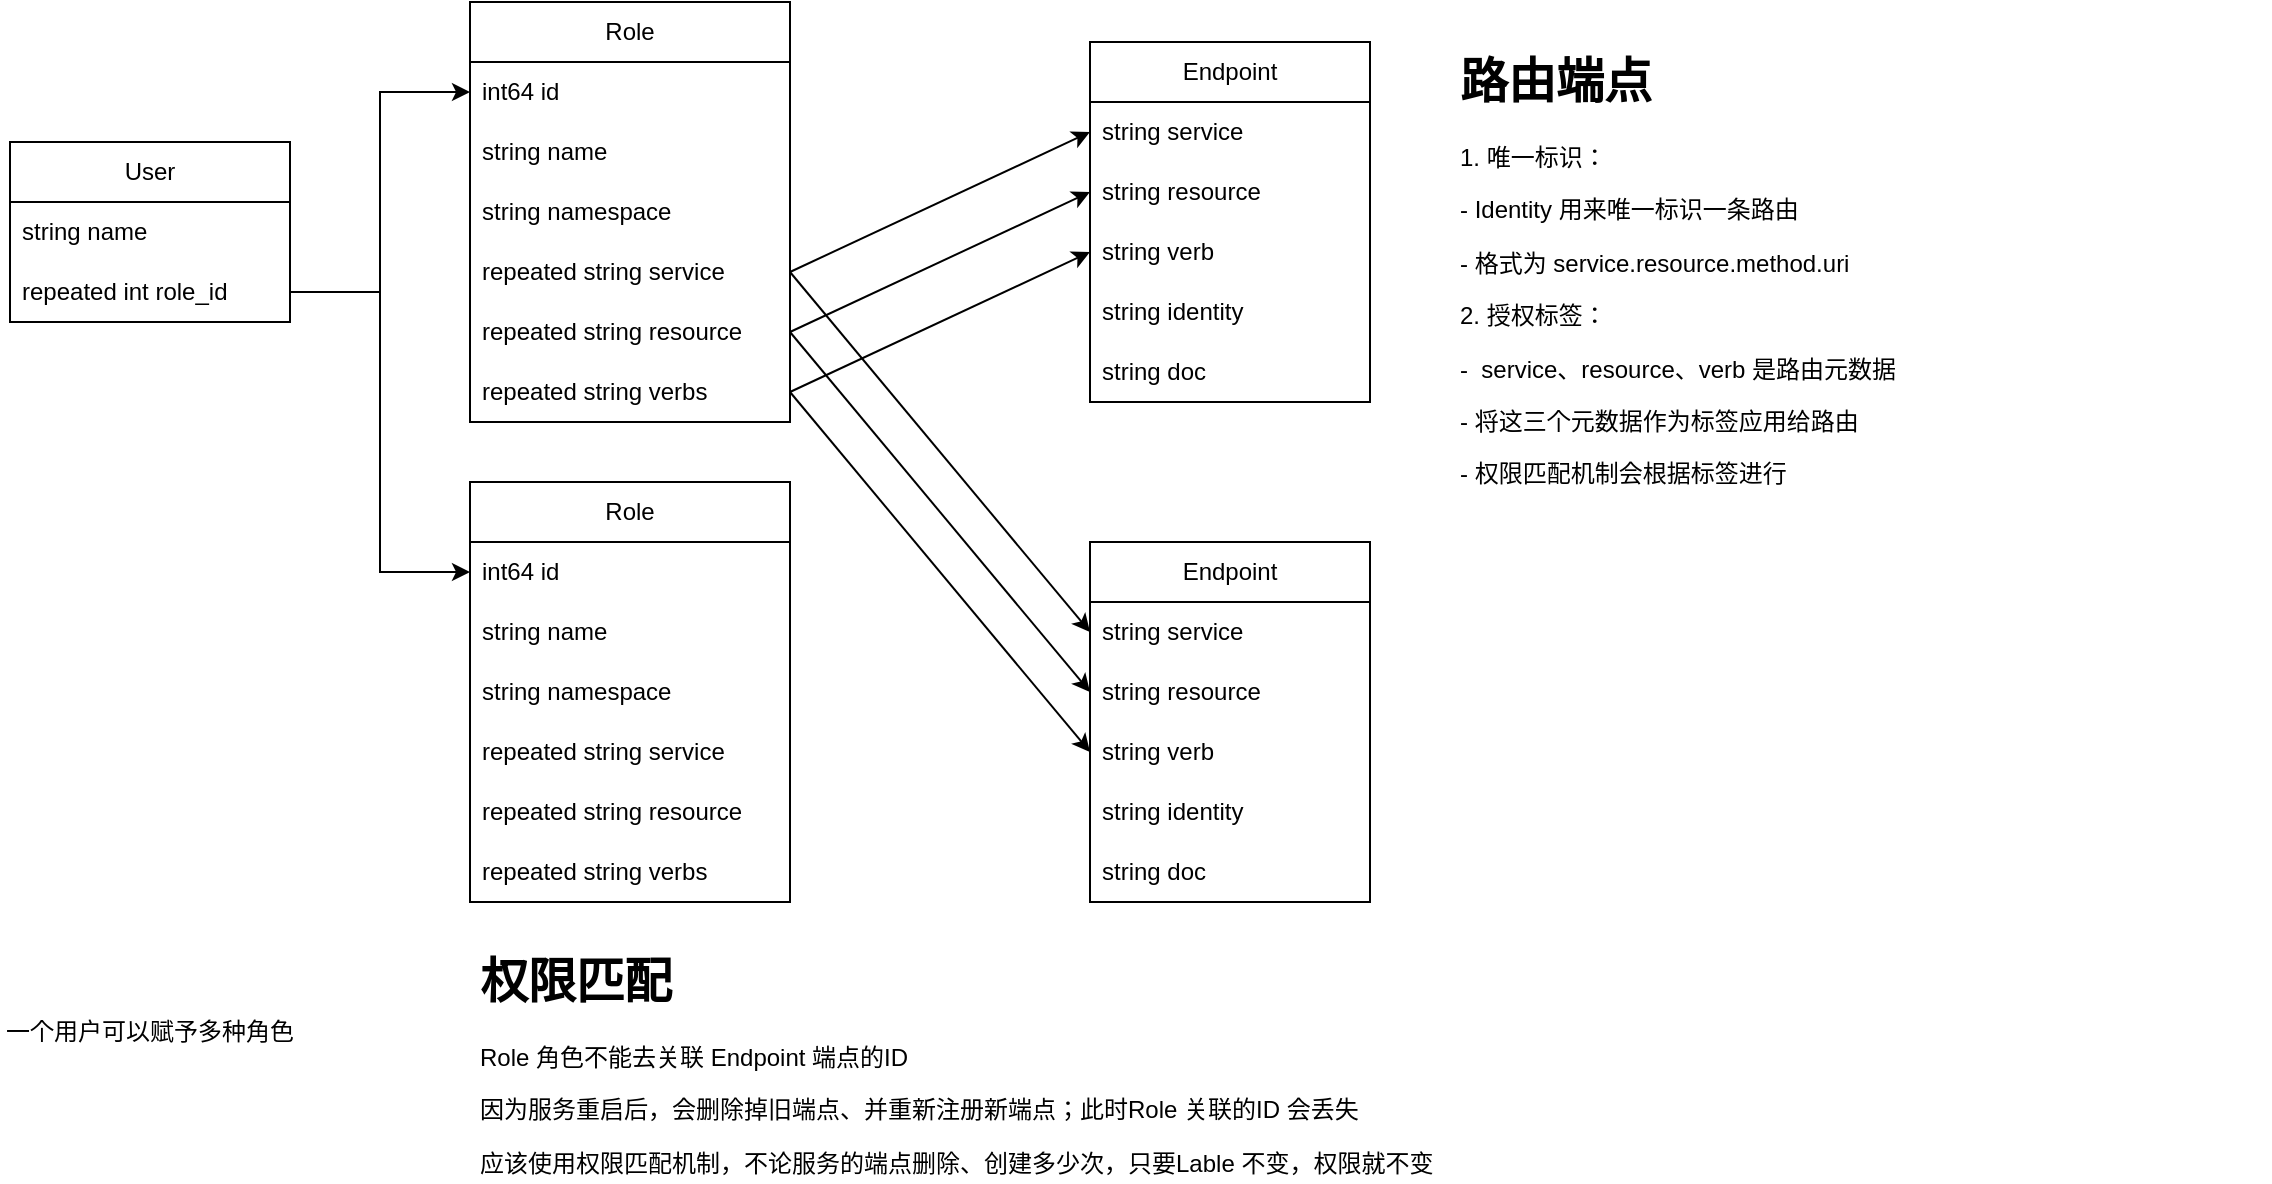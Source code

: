 <mxfile version="20.5.3" type="embed"><diagram id="9U9vTj_1QLf3KQhBxJZr" name="Page-1"><mxGraphModel dx="1146" dy="693" grid="1" gridSize="10" guides="1" tooltips="1" connect="1" arrows="1" fold="1" page="1" pageScale="1" pageWidth="850" pageHeight="1100" math="0" shadow="0"><root><mxCell id="0"/><mxCell id="1" parent="0"/><mxCell id="5" value="User" style="swimlane;fontStyle=0;childLayout=stackLayout;horizontal=1;startSize=30;horizontalStack=0;resizeParent=1;resizeParentMax=0;resizeLast=0;collapsible=1;marginBottom=0;whiteSpace=wrap;html=1;" parent="1" vertex="1"><mxGeometry x="50" y="210" width="140" height="90" as="geometry"/></mxCell><mxCell id="6" value="string name" style="text;strokeColor=none;fillColor=none;align=left;verticalAlign=middle;spacingLeft=4;spacingRight=4;overflow=hidden;points=[[0,0.5],[1,0.5]];portConstraint=eastwest;rotatable=0;whiteSpace=wrap;html=1;" parent="5" vertex="1"><mxGeometry y="30" width="140" height="30" as="geometry"/></mxCell><mxCell id="8" value="repeated int role_id" style="text;strokeColor=none;fillColor=none;align=left;verticalAlign=middle;spacingLeft=4;spacingRight=4;overflow=hidden;points=[[0,0.5],[1,0.5]];portConstraint=eastwest;rotatable=0;whiteSpace=wrap;html=1;" parent="5" vertex="1"><mxGeometry y="60" width="140" height="30" as="geometry"/></mxCell><mxCell id="10" value="Role" style="swimlane;fontStyle=0;childLayout=stackLayout;horizontal=1;startSize=30;horizontalStack=0;resizeParent=1;resizeParentMax=0;resizeLast=0;collapsible=1;marginBottom=0;whiteSpace=wrap;html=1;" parent="1" vertex="1"><mxGeometry x="280" y="140" width="160" height="210" as="geometry"/></mxCell><mxCell id="14" value="int64 id" style="text;strokeColor=none;fillColor=none;align=left;verticalAlign=middle;spacingLeft=4;spacingRight=4;overflow=hidden;points=[[0,0.5],[1,0.5]];portConstraint=eastwest;rotatable=0;whiteSpace=wrap;html=1;" parent="10" vertex="1"><mxGeometry y="30" width="160" height="30" as="geometry"/></mxCell><mxCell id="11" value="string name" style="text;strokeColor=none;fillColor=none;align=left;verticalAlign=middle;spacingLeft=4;spacingRight=4;overflow=hidden;points=[[0,0.5],[1,0.5]];portConstraint=eastwest;rotatable=0;whiteSpace=wrap;html=1;" parent="10" vertex="1"><mxGeometry y="60" width="160" height="30" as="geometry"/></mxCell><mxCell id="108" value="string namespace" style="text;strokeColor=none;fillColor=none;align=left;verticalAlign=middle;spacingLeft=4;spacingRight=4;overflow=hidden;points=[[0,0.5],[1,0.5]];portConstraint=eastwest;rotatable=0;whiteSpace=wrap;html=1;" parent="10" vertex="1"><mxGeometry y="90" width="160" height="30" as="geometry"/></mxCell><mxCell id="105" value="repeated string service" style="text;strokeColor=none;fillColor=none;align=left;verticalAlign=middle;spacingLeft=4;spacingRight=4;overflow=hidden;points=[[0,0.5],[1,0.5]];portConstraint=eastwest;rotatable=0;whiteSpace=wrap;html=1;" parent="10" vertex="1"><mxGeometry y="120" width="160" height="30" as="geometry"/></mxCell><mxCell id="106" value="repeated string resource" style="text;strokeColor=none;fillColor=none;align=left;verticalAlign=middle;spacingLeft=4;spacingRight=4;overflow=hidden;points=[[0,0.5],[1,0.5]];portConstraint=eastwest;rotatable=0;whiteSpace=wrap;html=1;" parent="10" vertex="1"><mxGeometry y="150" width="160" height="30" as="geometry"/></mxCell><mxCell id="107" value="repeated string verbs" style="text;strokeColor=none;fillColor=none;align=left;verticalAlign=middle;spacingLeft=4;spacingRight=4;overflow=hidden;points=[[0,0.5],[1,0.5]];portConstraint=eastwest;rotatable=0;whiteSpace=wrap;html=1;" parent="10" vertex="1"><mxGeometry y="180" width="160" height="30" as="geometry"/></mxCell><mxCell id="15" style="edgeStyle=orthogonalEdgeStyle;rounded=0;orthogonalLoop=1;jettySize=auto;html=1;" parent="1" source="8" target="14" edge="1"><mxGeometry relative="1" as="geometry"/></mxCell><mxCell id="67" value="一个用户可以赋予多种角色" style="text;html=1;strokeColor=none;fillColor=none;align=center;verticalAlign=middle;whiteSpace=wrap;rounded=0;" parent="1" vertex="1"><mxGeometry x="45" y="640" width="150" height="30" as="geometry"/></mxCell><mxCell id="77" value="Endpoint" style="swimlane;fontStyle=0;childLayout=stackLayout;horizontal=1;startSize=30;horizontalStack=0;resizeParent=1;resizeParentMax=0;resizeLast=0;collapsible=1;marginBottom=0;whiteSpace=wrap;html=1;" parent="1" vertex="1"><mxGeometry x="590" y="160" width="140" height="180" as="geometry"><mxRectangle x="760" y="460" width="90" height="30" as="alternateBounds"/></mxGeometry></mxCell><mxCell id="78" value="string service" style="text;strokeColor=none;fillColor=none;align=left;verticalAlign=middle;spacingLeft=4;spacingRight=4;overflow=hidden;points=[[0,0.5],[1,0.5]];portConstraint=eastwest;rotatable=0;whiteSpace=wrap;html=1;" parent="77" vertex="1"><mxGeometry y="30" width="140" height="30" as="geometry"/></mxCell><mxCell id="79" value="string resource" style="text;strokeColor=none;fillColor=none;align=left;verticalAlign=middle;spacingLeft=4;spacingRight=4;overflow=hidden;points=[[0,0.5],[1,0.5]];portConstraint=eastwest;rotatable=0;whiteSpace=wrap;html=1;" parent="77" vertex="1"><mxGeometry y="60" width="140" height="30" as="geometry"/></mxCell><mxCell id="80" value="string verb" style="text;strokeColor=none;fillColor=none;align=left;verticalAlign=middle;spacingLeft=4;spacingRight=4;overflow=hidden;points=[[0,0.5],[1,0.5]];portConstraint=eastwest;rotatable=0;whiteSpace=wrap;html=1;" parent="77" vertex="1"><mxGeometry y="90" width="140" height="30" as="geometry"/></mxCell><mxCell id="81" value="string identity" style="text;strokeColor=none;fillColor=none;align=left;verticalAlign=middle;spacingLeft=4;spacingRight=4;overflow=hidden;points=[[0,0.5],[1,0.5]];portConstraint=eastwest;rotatable=0;whiteSpace=wrap;html=1;" parent="77" vertex="1"><mxGeometry y="120" width="140" height="30" as="geometry"/></mxCell><mxCell id="130" value="string doc" style="text;strokeColor=none;fillColor=none;align=left;verticalAlign=middle;spacingLeft=4;spacingRight=4;overflow=hidden;points=[[0,0.5],[1,0.5]];portConstraint=eastwest;rotatable=0;whiteSpace=wrap;html=1;" parent="77" vertex="1"><mxGeometry y="150" width="140" height="30" as="geometry"/></mxCell><mxCell id="104" value="&lt;h1&gt;路由端点&lt;/h1&gt;&lt;p&gt;1. 唯一标识：&lt;/p&gt;&lt;p&gt;- Identity 用来唯一标识一条路由&lt;/p&gt;&lt;p&gt;- 格式为 service.resource.method.uri&lt;/p&gt;&lt;p&gt;2. 授权标签：&lt;/p&gt;&lt;p&gt;-&amp;nbsp; service、resource、verb 是路由元数据&lt;/p&gt;&lt;p&gt;- 将这三个元数据作为标签应用给路由&lt;/p&gt;&lt;p&gt;- 权限匹配机制会根据标签进行&lt;/p&gt;" style="text;html=1;strokeColor=none;fillColor=none;spacing=5;spacingTop=-20;whiteSpace=wrap;overflow=hidden;rounded=0;" parent="1" vertex="1"><mxGeometry x="770" y="160" width="410" height="240" as="geometry"/></mxCell><mxCell id="109" value="Role" style="swimlane;fontStyle=0;childLayout=stackLayout;horizontal=1;startSize=30;horizontalStack=0;resizeParent=1;resizeParentMax=0;resizeLast=0;collapsible=1;marginBottom=0;whiteSpace=wrap;html=1;" parent="1" vertex="1"><mxGeometry x="280" y="380" width="160" height="210" as="geometry"/></mxCell><mxCell id="110" value="int64 id" style="text;strokeColor=none;fillColor=none;align=left;verticalAlign=middle;spacingLeft=4;spacingRight=4;overflow=hidden;points=[[0,0.5],[1,0.5]];portConstraint=eastwest;rotatable=0;whiteSpace=wrap;html=1;" parent="109" vertex="1"><mxGeometry y="30" width="160" height="30" as="geometry"/></mxCell><mxCell id="111" value="string name" style="text;strokeColor=none;fillColor=none;align=left;verticalAlign=middle;spacingLeft=4;spacingRight=4;overflow=hidden;points=[[0,0.5],[1,0.5]];portConstraint=eastwest;rotatable=0;whiteSpace=wrap;html=1;" parent="109" vertex="1"><mxGeometry y="60" width="160" height="30" as="geometry"/></mxCell><mxCell id="112" value="string namespace" style="text;strokeColor=none;fillColor=none;align=left;verticalAlign=middle;spacingLeft=4;spacingRight=4;overflow=hidden;points=[[0,0.5],[1,0.5]];portConstraint=eastwest;rotatable=0;whiteSpace=wrap;html=1;" parent="109" vertex="1"><mxGeometry y="90" width="160" height="30" as="geometry"/></mxCell><mxCell id="113" value="repeated string service" style="text;strokeColor=none;fillColor=none;align=left;verticalAlign=middle;spacingLeft=4;spacingRight=4;overflow=hidden;points=[[0,0.5],[1,0.5]];portConstraint=eastwest;rotatable=0;whiteSpace=wrap;html=1;" parent="109" vertex="1"><mxGeometry y="120" width="160" height="30" as="geometry"/></mxCell><mxCell id="114" value="repeated string resource" style="text;strokeColor=none;fillColor=none;align=left;verticalAlign=middle;spacingLeft=4;spacingRight=4;overflow=hidden;points=[[0,0.5],[1,0.5]];portConstraint=eastwest;rotatable=0;whiteSpace=wrap;html=1;" parent="109" vertex="1"><mxGeometry y="150" width="160" height="30" as="geometry"/></mxCell><mxCell id="115" value="repeated string verbs" style="text;strokeColor=none;fillColor=none;align=left;verticalAlign=middle;spacingLeft=4;spacingRight=4;overflow=hidden;points=[[0,0.5],[1,0.5]];portConstraint=eastwest;rotatable=0;whiteSpace=wrap;html=1;" parent="109" vertex="1"><mxGeometry y="180" width="160" height="30" as="geometry"/></mxCell><mxCell id="116" style="edgeStyle=orthogonalEdgeStyle;rounded=0;orthogonalLoop=1;jettySize=auto;html=1;entryX=0;entryY=0.5;entryDx=0;entryDy=0;" parent="1" source="8" target="110" edge="1"><mxGeometry relative="1" as="geometry"/></mxCell><mxCell id="117" value="Endpoint" style="swimlane;fontStyle=0;childLayout=stackLayout;horizontal=1;startSize=30;horizontalStack=0;resizeParent=1;resizeParentMax=0;resizeLast=0;collapsible=1;marginBottom=0;whiteSpace=wrap;html=1;" parent="1" vertex="1"><mxGeometry x="590" y="410" width="140" height="180" as="geometry"><mxRectangle x="760" y="460" width="90" height="30" as="alternateBounds"/></mxGeometry></mxCell><mxCell id="118" value="string service" style="text;strokeColor=none;fillColor=none;align=left;verticalAlign=middle;spacingLeft=4;spacingRight=4;overflow=hidden;points=[[0,0.5],[1,0.5]];portConstraint=eastwest;rotatable=0;whiteSpace=wrap;html=1;" parent="117" vertex="1"><mxGeometry y="30" width="140" height="30" as="geometry"/></mxCell><mxCell id="119" value="string resource" style="text;strokeColor=none;fillColor=none;align=left;verticalAlign=middle;spacingLeft=4;spacingRight=4;overflow=hidden;points=[[0,0.5],[1,0.5]];portConstraint=eastwest;rotatable=0;whiteSpace=wrap;html=1;" parent="117" vertex="1"><mxGeometry y="60" width="140" height="30" as="geometry"/></mxCell><mxCell id="120" value="string verb" style="text;strokeColor=none;fillColor=none;align=left;verticalAlign=middle;spacingLeft=4;spacingRight=4;overflow=hidden;points=[[0,0.5],[1,0.5]];portConstraint=eastwest;rotatable=0;whiteSpace=wrap;html=1;" parent="117" vertex="1"><mxGeometry y="90" width="140" height="30" as="geometry"/></mxCell><mxCell id="121" value="string identity" style="text;strokeColor=none;fillColor=none;align=left;verticalAlign=middle;spacingLeft=4;spacingRight=4;overflow=hidden;points=[[0,0.5],[1,0.5]];portConstraint=eastwest;rotatable=0;whiteSpace=wrap;html=1;" parent="117" vertex="1"><mxGeometry y="120" width="140" height="30" as="geometry"/></mxCell><mxCell id="131" value="string doc" style="text;strokeColor=none;fillColor=none;align=left;verticalAlign=middle;spacingLeft=4;spacingRight=4;overflow=hidden;points=[[0,0.5],[1,0.5]];portConstraint=eastwest;rotatable=0;whiteSpace=wrap;html=1;" parent="117" vertex="1"><mxGeometry y="150" width="140" height="30" as="geometry"/></mxCell><mxCell id="122" style="rounded=0;orthogonalLoop=1;jettySize=auto;html=1;entryX=0;entryY=0.5;entryDx=0;entryDy=0;exitX=1;exitY=0.5;exitDx=0;exitDy=0;" parent="1" source="105" target="78" edge="1"><mxGeometry relative="1" as="geometry"><mxPoint x="440" y="280" as="sourcePoint"/></mxGeometry></mxCell><mxCell id="123" style="rounded=0;orthogonalLoop=1;jettySize=auto;html=1;entryX=0;entryY=0.5;entryDx=0;entryDy=0;exitX=1;exitY=0.5;exitDx=0;exitDy=0;" parent="1" source="106" target="79" edge="1"><mxGeometry relative="1" as="geometry"><mxPoint x="440" y="310" as="sourcePoint"/></mxGeometry></mxCell><mxCell id="124" style="rounded=0;orthogonalLoop=1;jettySize=auto;html=1;entryX=0;entryY=0.5;entryDx=0;entryDy=0;exitX=1;exitY=0.5;exitDx=0;exitDy=0;" parent="1" source="107" target="80" edge="1"><mxGeometry relative="1" as="geometry"/></mxCell><mxCell id="125" style="rounded=0;orthogonalLoop=1;jettySize=auto;html=1;entryX=0;entryY=0.5;entryDx=0;entryDy=0;" parent="1" target="118" edge="1"><mxGeometry relative="1" as="geometry"><mxPoint x="440" y="275" as="sourcePoint"/></mxGeometry></mxCell><mxCell id="126" style="rounded=0;orthogonalLoop=1;jettySize=auto;html=1;entryX=0;entryY=0.5;entryDx=0;entryDy=0;exitX=1;exitY=0.5;exitDx=0;exitDy=0;" parent="1" source="106" target="119" edge="1"><mxGeometry relative="1" as="geometry"/></mxCell><mxCell id="127" style="rounded=0;orthogonalLoop=1;jettySize=auto;html=1;entryX=0;entryY=0.5;entryDx=0;entryDy=0;exitX=1;exitY=0.5;exitDx=0;exitDy=0;" parent="1" source="107" target="120" edge="1"><mxGeometry relative="1" as="geometry"/></mxCell><mxCell id="129" value="&lt;h1&gt;权限匹配&lt;/h1&gt;&lt;p&gt;Role 角色不能去关联 Endpoint 端点的ID&lt;/p&gt;&lt;p&gt;因为服务重启后，会删除掉旧端点、并重新注册新端点；此时Role 关联的ID 会丢失&lt;/p&gt;&lt;p&gt;应该使用权限匹配机制，不论服务的端点删除、创建多少次，只要Lable 不变，权限就不变&lt;/p&gt;" style="text;html=1;strokeColor=none;fillColor=none;spacing=5;spacingTop=-20;whiteSpace=wrap;overflow=hidden;rounded=0;" parent="1" vertex="1"><mxGeometry x="280" y="610" width="620" height="120" as="geometry"/></mxCell></root></mxGraphModel></diagram></mxfile>